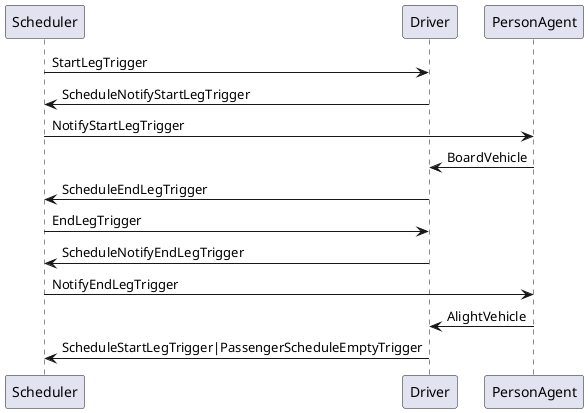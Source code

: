 @startuml
Scheduler -> Driver: StartLegTrigger
Driver -> Scheduler: ScheduleNotifyStartLegTrigger
Scheduler -> PersonAgent: NotifyStartLegTrigger
PersonAgent -> Driver: BoardVehicle
Driver -> Scheduler: ScheduleEndLegTrigger
Scheduler -> Driver: EndLegTrigger
Driver -> Scheduler: ScheduleNotifyEndLegTrigger
Scheduler -> PersonAgent: NotifyEndLegTrigger
PersonAgent -> Driver: AlightVehicle
Driver -> Scheduler: ScheduleStartLegTrigger|PassengerScheduleEmptyTrigger
@enduml